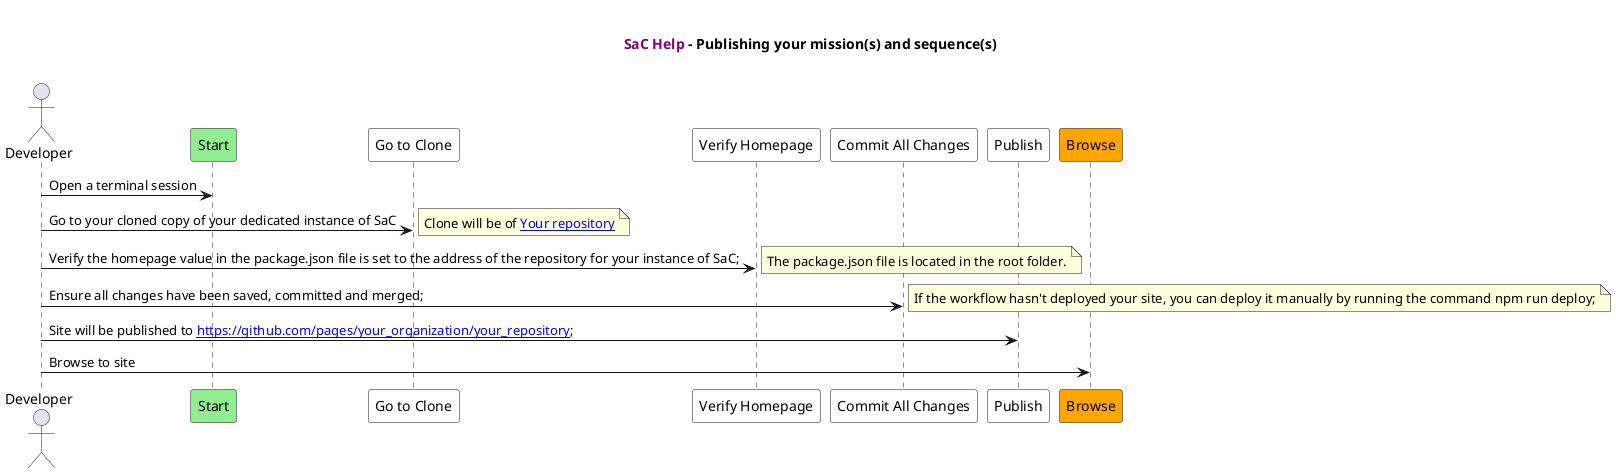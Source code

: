 @startuml

title

  <font color=purple><b>SaC Help</b></font> - Publishing your mission(s) and sequence(s)

end title

actor Developer
participant "Start" as A #lightGreen
participant "Go to Clone" as B #white
participant "Verify Homepage" as C #white
participant "Commit All Changes" as D #white
participant "Publish" as E #white
participant "Browse" as F #orange

Developer -> A: Open a terminal session
Developer -> B: Go to your cloned copy of your dedicated instance of SaC
note right
   Clone will be of [[https://github.com/your_organization/your_repository{Right click to open in a new window or a new tab} Your repository]]
end note
Developer -> C: Verify the homepage value in the package.json file is set to the address of the repository for your instance of SaC;
note right
  The package.json file is located in the root folder.
end note
Developer -> D: Ensure all changes have been saved, committed and merged;
note right
  If the workflow hasn't deployed your site, you can deploy it manually by running the command npm run deploy;
end note
Developer -> E: Site will be published to [[https://github.com/pages/your_organization/your_repository https://github.com/pages/your_organization/your_repository]];
Developer -> F: Browse to site
@enduml